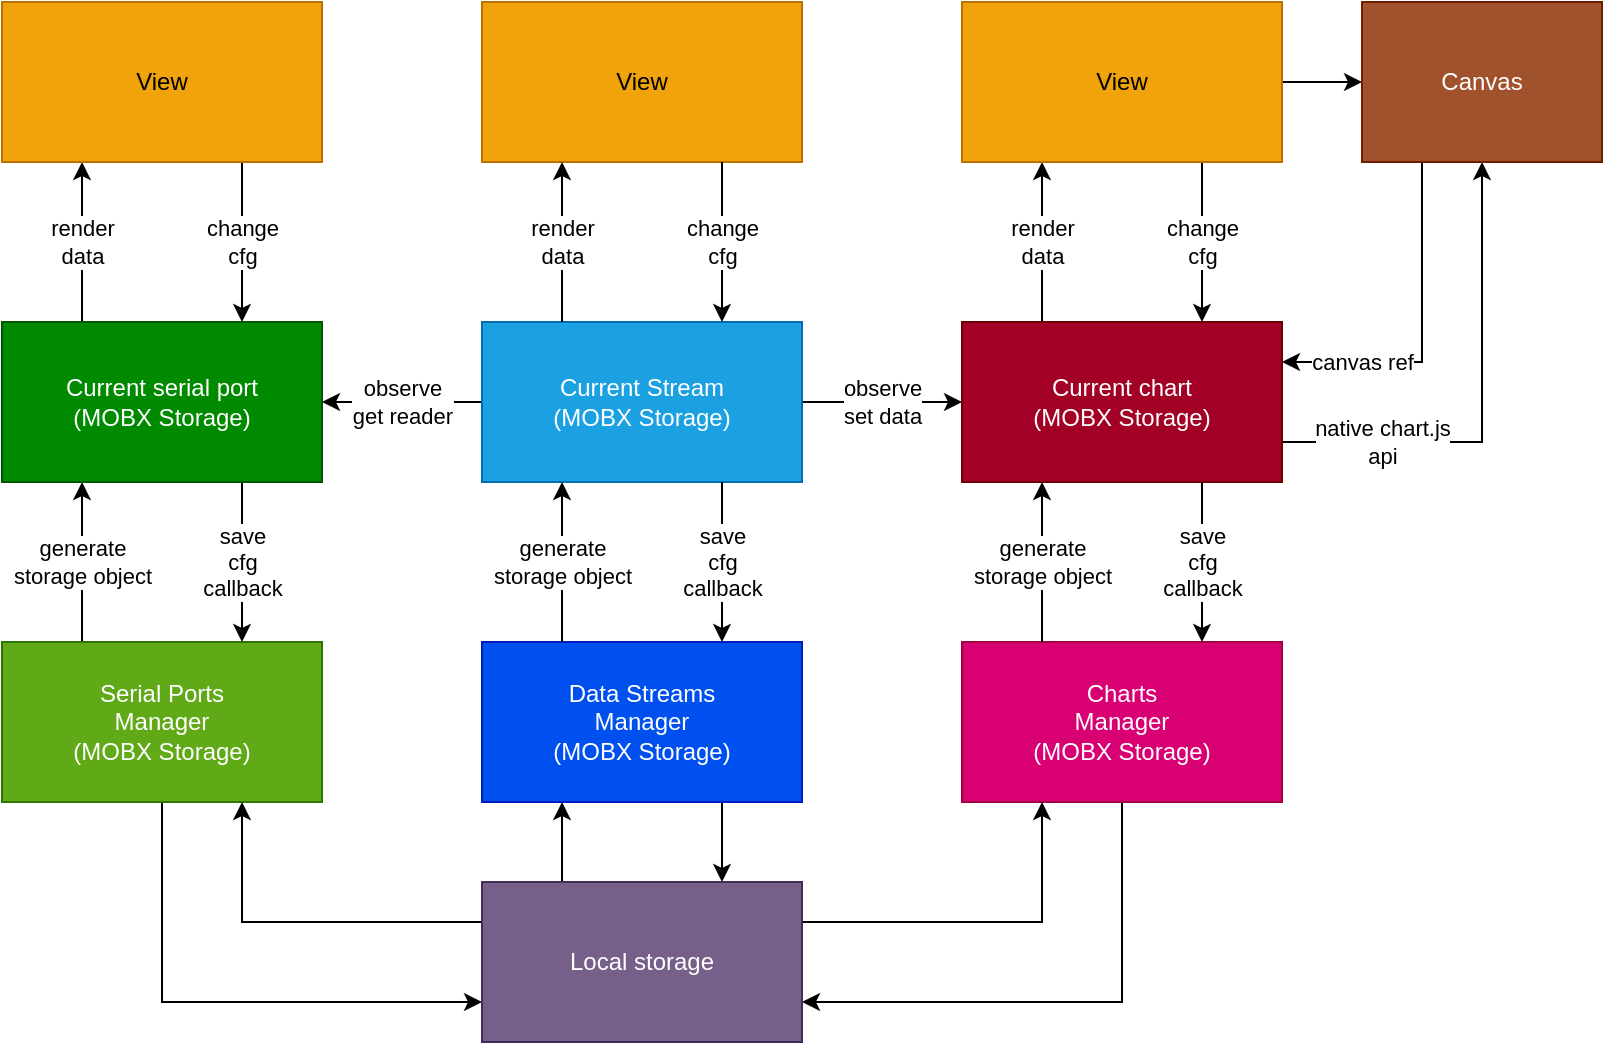 <mxfile version="20.8.16" type="device"><diagram id="goH6UpCMUB3dJJauclM6" name="Страница 1"><mxGraphModel dx="1036" dy="614" grid="1" gridSize="10" guides="1" tooltips="1" connect="1" arrows="1" fold="1" page="1" pageScale="1" pageWidth="827" pageHeight="1169" math="0" shadow="0"><root><mxCell id="0"/><mxCell id="1" parent="0"/><mxCell id="WeyY5odqvT1puu5kYxgB-17" value="generate&lt;br&gt;storage object" style="edgeStyle=orthogonalEdgeStyle;rounded=0;orthogonalLoop=1;jettySize=auto;html=1;exitX=0.25;exitY=0;exitDx=0;exitDy=0;entryX=0.25;entryY=1;entryDx=0;entryDy=0;" parent="1" source="WeyY5odqvT1puu5kYxgB-1" target="WeyY5odqvT1puu5kYxgB-10" edge="1"><mxGeometry relative="1" as="geometry"/></mxCell><mxCell id="WeyY5odqvT1puu5kYxgB-41" style="edgeStyle=orthogonalEdgeStyle;rounded=0;orthogonalLoop=1;jettySize=auto;html=1;exitX=0.5;exitY=1;exitDx=0;exitDy=0;entryX=0;entryY=0.75;entryDx=0;entryDy=0;" parent="1" source="WeyY5odqvT1puu5kYxgB-1" target="WeyY5odqvT1puu5kYxgB-32" edge="1"><mxGeometry relative="1" as="geometry"/></mxCell><mxCell id="WeyY5odqvT1puu5kYxgB-1" value="Serial Ports&lt;br&gt;Manager&lt;br&gt;(MOBX Storage)" style="rounded=0;whiteSpace=wrap;html=1;fillColor=#60a917;fontColor=#ffffff;strokeColor=#2D7600;" parent="1" vertex="1"><mxGeometry x="80" y="360" width="160" height="80" as="geometry"/></mxCell><mxCell id="WeyY5odqvT1puu5kYxgB-37" style="edgeStyle=orthogonalEdgeStyle;rounded=0;orthogonalLoop=1;jettySize=auto;html=1;exitX=0.75;exitY=1;exitDx=0;exitDy=0;entryX=0.75;entryY=0;entryDx=0;entryDy=0;" parent="1" source="WeyY5odqvT1puu5kYxgB-2" target="WeyY5odqvT1puu5kYxgB-32" edge="1"><mxGeometry relative="1" as="geometry"/></mxCell><mxCell id="WeyY5odqvT1puu5kYxgB-2" value="Data Streams&lt;br&gt;Manager&lt;br&gt;(MOBX Storage)" style="rounded=0;whiteSpace=wrap;html=1;fillColor=#0050ef;fontColor=#ffffff;strokeColor=#001DBC;" parent="1" vertex="1"><mxGeometry x="320" y="360" width="160" height="80" as="geometry"/></mxCell><mxCell id="WeyY5odqvT1puu5kYxgB-39" style="edgeStyle=orthogonalEdgeStyle;rounded=0;orthogonalLoop=1;jettySize=auto;html=1;exitX=0.5;exitY=1;exitDx=0;exitDy=0;entryX=1;entryY=0.75;entryDx=0;entryDy=0;" parent="1" source="WeyY5odqvT1puu5kYxgB-3" target="WeyY5odqvT1puu5kYxgB-32" edge="1"><mxGeometry relative="1" as="geometry"/></mxCell><mxCell id="WeyY5odqvT1puu5kYxgB-3" value="Charts&lt;br&gt;Manager&lt;br&gt;(MOBX Storage)" style="rounded=0;whiteSpace=wrap;html=1;fillColor=#d80073;fontColor=#ffffff;strokeColor=#A50040;" parent="1" vertex="1"><mxGeometry x="560" y="360" width="160" height="80" as="geometry"/></mxCell><mxCell id="WeyY5odqvT1puu5kYxgB-14" value="render&lt;br&gt;data" style="edgeStyle=orthogonalEdgeStyle;rounded=0;orthogonalLoop=1;jettySize=auto;html=1;exitX=0.25;exitY=0;exitDx=0;exitDy=0;entryX=0.25;entryY=1;entryDx=0;entryDy=0;" parent="1" source="WeyY5odqvT1puu5kYxgB-4" target="WeyY5odqvT1puu5kYxgB-6" edge="1"><mxGeometry relative="1" as="geometry"/></mxCell><mxCell id="WeyY5odqvT1puu5kYxgB-45" value="native chart.js&lt;br&gt;api" style="edgeStyle=orthogonalEdgeStyle;rounded=0;orthogonalLoop=1;jettySize=auto;html=1;exitX=1;exitY=0.75;exitDx=0;exitDy=0;entryX=0.5;entryY=1;entryDx=0;entryDy=0;" parent="1" source="WeyY5odqvT1puu5kYxgB-4" target="WeyY5odqvT1puu5kYxgB-42" edge="1"><mxGeometry x="-0.583" relative="1" as="geometry"><mxPoint as="offset"/></mxGeometry></mxCell><mxCell id="WeyY5odqvT1puu5kYxgB-4" value="Current chart&lt;br&gt;(MOBX Storage)" style="rounded=0;whiteSpace=wrap;html=1;fillColor=#a20025;fontColor=#ffffff;strokeColor=#6F0000;" parent="1" vertex="1"><mxGeometry x="560" y="200" width="160" height="80" as="geometry"/></mxCell><mxCell id="WeyY5odqvT1puu5kYxgB-16" value="change&lt;br&gt;cfg" style="edgeStyle=orthogonalEdgeStyle;rounded=0;orthogonalLoop=1;jettySize=auto;html=1;exitX=0.75;exitY=1;exitDx=0;exitDy=0;entryX=0.75;entryY=0;entryDx=0;entryDy=0;" parent="1" source="WeyY5odqvT1puu5kYxgB-6" target="WeyY5odqvT1puu5kYxgB-4" edge="1"><mxGeometry relative="1" as="geometry"/></mxCell><mxCell id="WeyY5odqvT1puu5kYxgB-43" style="edgeStyle=orthogonalEdgeStyle;rounded=0;orthogonalLoop=1;jettySize=auto;html=1;exitX=1;exitY=0.5;exitDx=0;exitDy=0;entryX=0;entryY=0.5;entryDx=0;entryDy=0;" parent="1" source="WeyY5odqvT1puu5kYxgB-6" target="WeyY5odqvT1puu5kYxgB-42" edge="1"><mxGeometry relative="1" as="geometry"/></mxCell><mxCell id="WeyY5odqvT1puu5kYxgB-6" value="View" style="rounded=0;whiteSpace=wrap;html=1;fillColor=#f0a30a;fontColor=#000000;strokeColor=#BD7000;" parent="1" vertex="1"><mxGeometry x="560" y="40" width="160" height="80" as="geometry"/></mxCell><mxCell id="WeyY5odqvT1puu5kYxgB-8" value="View" style="rounded=0;whiteSpace=wrap;html=1;fillColor=#f0a30a;fontColor=#000000;strokeColor=#BD7000;" parent="1" vertex="1"><mxGeometry x="320" y="40" width="160" height="80" as="geometry"/></mxCell><mxCell id="WeyY5odqvT1puu5kYxgB-12" value="render&lt;br&gt;data" style="edgeStyle=orthogonalEdgeStyle;rounded=0;orthogonalLoop=1;jettySize=auto;html=1;exitX=0.25;exitY=0;exitDx=0;exitDy=0;entryX=0.25;entryY=1;entryDx=0;entryDy=0;" parent="1" source="WeyY5odqvT1puu5kYxgB-10" target="WeyY5odqvT1puu5kYxgB-11" edge="1"><mxGeometry relative="1" as="geometry"/></mxCell><mxCell id="WeyY5odqvT1puu5kYxgB-18" value="save&lt;br&gt;cfg&lt;br&gt;callback" style="edgeStyle=orthogonalEdgeStyle;rounded=0;orthogonalLoop=1;jettySize=auto;html=1;exitX=0.75;exitY=1;exitDx=0;exitDy=0;entryX=0.75;entryY=0;entryDx=0;entryDy=0;" parent="1" source="WeyY5odqvT1puu5kYxgB-10" target="WeyY5odqvT1puu5kYxgB-1" edge="1"><mxGeometry relative="1" as="geometry"/></mxCell><mxCell id="WeyY5odqvT1puu5kYxgB-10" value="Current serial port&lt;br&gt;(MOBX Storage)" style="rounded=0;whiteSpace=wrap;html=1;fillColor=#008a00;fontColor=#ffffff;strokeColor=#005700;" parent="1" vertex="1"><mxGeometry x="80" y="200" width="160" height="80" as="geometry"/></mxCell><mxCell id="WeyY5odqvT1puu5kYxgB-13" value="change&lt;br&gt;cfg" style="edgeStyle=orthogonalEdgeStyle;rounded=0;orthogonalLoop=1;jettySize=auto;html=1;exitX=0.75;exitY=1;exitDx=0;exitDy=0;entryX=0.75;entryY=0;entryDx=0;entryDy=0;" parent="1" source="WeyY5odqvT1puu5kYxgB-11" target="WeyY5odqvT1puu5kYxgB-10" edge="1"><mxGeometry relative="1" as="geometry"/></mxCell><mxCell id="WeyY5odqvT1puu5kYxgB-11" value="View" style="rounded=0;whiteSpace=wrap;html=1;fillColor=#f0a30a;fontColor=#000000;strokeColor=#BD7000;" parent="1" vertex="1"><mxGeometry x="80" y="40" width="160" height="80" as="geometry"/></mxCell><mxCell id="WeyY5odqvT1puu5kYxgB-19" value="generate&lt;br&gt;storage object" style="edgeStyle=orthogonalEdgeStyle;rounded=0;orthogonalLoop=1;jettySize=auto;html=1;exitX=0.25;exitY=0;exitDx=0;exitDy=0;entryX=0.25;entryY=1;entryDx=0;entryDy=0;" parent="1" source="WeyY5odqvT1puu5kYxgB-3" target="WeyY5odqvT1puu5kYxgB-4" edge="1"><mxGeometry relative="1" as="geometry"><mxPoint x="130" y="370" as="sourcePoint"/><mxPoint x="130" y="290" as="targetPoint"/></mxGeometry></mxCell><mxCell id="WeyY5odqvT1puu5kYxgB-20" value="save&lt;br&gt;cfg&lt;br&gt;callback" style="edgeStyle=orthogonalEdgeStyle;rounded=0;orthogonalLoop=1;jettySize=auto;html=1;exitX=0.75;exitY=1;exitDx=0;exitDy=0;entryX=0.75;entryY=0;entryDx=0;entryDy=0;" parent="1" source="WeyY5odqvT1puu5kYxgB-4" target="WeyY5odqvT1puu5kYxgB-3" edge="1"><mxGeometry relative="1" as="geometry"><mxPoint x="210" y="290" as="sourcePoint"/><mxPoint x="210" y="370" as="targetPoint"/></mxGeometry></mxCell><mxCell id="xv8NXNhpTSGlCbzGdSgU-3" value="observe&lt;br&gt;get reader" style="edgeStyle=orthogonalEdgeStyle;rounded=0;orthogonalLoop=1;jettySize=auto;html=1;exitX=0;exitY=0.5;exitDx=0;exitDy=0;entryX=1;entryY=0.5;entryDx=0;entryDy=0;" edge="1" parent="1" source="WeyY5odqvT1puu5kYxgB-22" target="WeyY5odqvT1puu5kYxgB-10"><mxGeometry relative="1" as="geometry"/></mxCell><mxCell id="xv8NXNhpTSGlCbzGdSgU-4" value="observe&lt;br&gt;set data" style="edgeStyle=orthogonalEdgeStyle;rounded=0;orthogonalLoop=1;jettySize=auto;html=1;exitX=1;exitY=0.5;exitDx=0;exitDy=0;entryX=0;entryY=0.5;entryDx=0;entryDy=0;" edge="1" parent="1" source="WeyY5odqvT1puu5kYxgB-22" target="WeyY5odqvT1puu5kYxgB-4"><mxGeometry relative="1" as="geometry"/></mxCell><mxCell id="WeyY5odqvT1puu5kYxgB-22" value="Current Stream&lt;br&gt;(MOBX Storage)" style="rounded=0;whiteSpace=wrap;html=1;fillColor=#1ba1e2;fontColor=#ffffff;strokeColor=#006EAF;" parent="1" vertex="1"><mxGeometry x="320" y="200" width="160" height="80" as="geometry"/></mxCell><mxCell id="WeyY5odqvT1puu5kYxgB-23" value="save&lt;br&gt;cfg&lt;br&gt;callback" style="edgeStyle=orthogonalEdgeStyle;rounded=0;orthogonalLoop=1;jettySize=auto;html=1;exitX=0.75;exitY=1;exitDx=0;exitDy=0;entryX=0.75;entryY=0;entryDx=0;entryDy=0;" parent="1" source="WeyY5odqvT1puu5kYxgB-22" target="WeyY5odqvT1puu5kYxgB-2" edge="1"><mxGeometry relative="1" as="geometry"><mxPoint x="210" y="290" as="sourcePoint"/><mxPoint x="210" y="370" as="targetPoint"/></mxGeometry></mxCell><mxCell id="WeyY5odqvT1puu5kYxgB-24" value="generate&lt;br&gt;storage object" style="edgeStyle=orthogonalEdgeStyle;rounded=0;orthogonalLoop=1;jettySize=auto;html=1;exitX=0.25;exitY=0;exitDx=0;exitDy=0;entryX=0.25;entryY=1;entryDx=0;entryDy=0;" parent="1" source="WeyY5odqvT1puu5kYxgB-2" target="WeyY5odqvT1puu5kYxgB-22" edge="1"><mxGeometry relative="1" as="geometry"><mxPoint x="130" y="370" as="sourcePoint"/><mxPoint x="130" y="290" as="targetPoint"/></mxGeometry></mxCell><mxCell id="WeyY5odqvT1puu5kYxgB-25" value="render&lt;br&gt;data" style="edgeStyle=orthogonalEdgeStyle;rounded=0;orthogonalLoop=1;jettySize=auto;html=1;exitX=0.25;exitY=0;exitDx=0;exitDy=0;entryX=0.25;entryY=1;entryDx=0;entryDy=0;" parent="1" source="WeyY5odqvT1puu5kYxgB-22" target="WeyY5odqvT1puu5kYxgB-8" edge="1"><mxGeometry relative="1" as="geometry"><mxPoint x="610" y="210" as="sourcePoint"/><mxPoint x="610" y="130" as="targetPoint"/></mxGeometry></mxCell><mxCell id="WeyY5odqvT1puu5kYxgB-26" value="change&lt;br&gt;cfg" style="edgeStyle=orthogonalEdgeStyle;rounded=0;orthogonalLoop=1;jettySize=auto;html=1;exitX=0.75;exitY=1;exitDx=0;exitDy=0;entryX=0.75;entryY=0;entryDx=0;entryDy=0;" parent="1" source="WeyY5odqvT1puu5kYxgB-8" target="WeyY5odqvT1puu5kYxgB-22" edge="1"><mxGeometry relative="1" as="geometry"><mxPoint x="690" y="130" as="sourcePoint"/><mxPoint x="450" y="180" as="targetPoint"/></mxGeometry></mxCell><mxCell id="WeyY5odqvT1puu5kYxgB-36" style="edgeStyle=orthogonalEdgeStyle;rounded=0;orthogonalLoop=1;jettySize=auto;html=1;exitX=0.25;exitY=0;exitDx=0;exitDy=0;entryX=0.25;entryY=1;entryDx=0;entryDy=0;" parent="1" source="WeyY5odqvT1puu5kYxgB-32" target="WeyY5odqvT1puu5kYxgB-2" edge="1"><mxGeometry relative="1" as="geometry"/></mxCell><mxCell id="WeyY5odqvT1puu5kYxgB-38" style="edgeStyle=orthogonalEdgeStyle;rounded=0;orthogonalLoop=1;jettySize=auto;html=1;exitX=1;exitY=0.25;exitDx=0;exitDy=0;entryX=0.25;entryY=1;entryDx=0;entryDy=0;" parent="1" source="WeyY5odqvT1puu5kYxgB-32" target="WeyY5odqvT1puu5kYxgB-3" edge="1"><mxGeometry relative="1" as="geometry"/></mxCell><mxCell id="WeyY5odqvT1puu5kYxgB-40" style="edgeStyle=orthogonalEdgeStyle;rounded=0;orthogonalLoop=1;jettySize=auto;html=1;exitX=0;exitY=0.25;exitDx=0;exitDy=0;entryX=0.75;entryY=1;entryDx=0;entryDy=0;" parent="1" source="WeyY5odqvT1puu5kYxgB-32" target="WeyY5odqvT1puu5kYxgB-1" edge="1"><mxGeometry relative="1" as="geometry"/></mxCell><mxCell id="WeyY5odqvT1puu5kYxgB-32" value="Local storage" style="rounded=0;whiteSpace=wrap;html=1;fillColor=#76608a;fontColor=#ffffff;strokeColor=#432D57;" parent="1" vertex="1"><mxGeometry x="320" y="480" width="160" height="80" as="geometry"/></mxCell><mxCell id="WeyY5odqvT1puu5kYxgB-44" value="canvas ref" style="edgeStyle=orthogonalEdgeStyle;rounded=0;orthogonalLoop=1;jettySize=auto;html=1;exitX=0.25;exitY=1;exitDx=0;exitDy=0;entryX=1;entryY=0.25;entryDx=0;entryDy=0;" parent="1" source="WeyY5odqvT1puu5kYxgB-42" target="WeyY5odqvT1puu5kYxgB-4" edge="1"><mxGeometry x="0.529" relative="1" as="geometry"><mxPoint as="offset"/></mxGeometry></mxCell><mxCell id="WeyY5odqvT1puu5kYxgB-42" value="Canvas" style="rounded=0;whiteSpace=wrap;html=1;fillColor=#a0522d;fontColor=#ffffff;strokeColor=#6D1F00;" parent="1" vertex="1"><mxGeometry x="760" y="40" width="120" height="80" as="geometry"/></mxCell></root></mxGraphModel></diagram></mxfile>